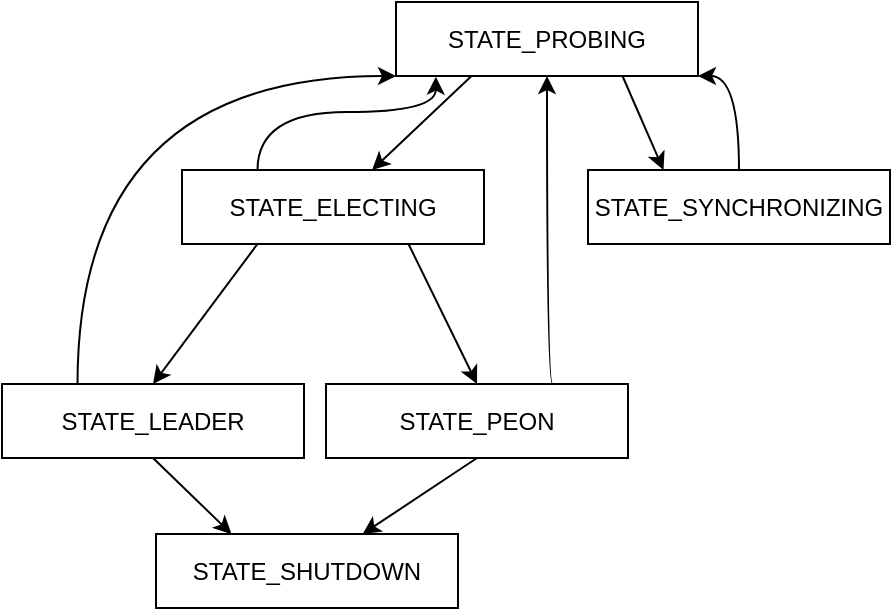 <mxfile version="13.9.9" type="device"><diagram id="zyCnlEJ88hlz73N4IvmI" name="第 1 页"><mxGraphModel dx="1088" dy="680" grid="0" gridSize="10" guides="1" tooltips="1" connect="1" arrows="1" fold="1" page="1" pageScale="1" pageWidth="827" pageHeight="1169" math="0" shadow="0"><root><mxCell id="0"/><mxCell id="1" parent="0"/><mxCell id="pdJ3Us6-3wYU5iiOpYky-16" style="edgeStyle=orthogonalEdgeStyle;curved=1;rounded=0;orthogonalLoop=1;jettySize=auto;html=1;exitX=0.5;exitY=0;exitDx=0;exitDy=0;entryX=1;entryY=1;entryDx=0;entryDy=0;" edge="1" parent="1" source="pdJ3Us6-3wYU5iiOpYky-3" target="pdJ3Us6-3wYU5iiOpYky-7"><mxGeometry relative="1" as="geometry"><Array as="points"><mxPoint x="490" y="214"/></Array></mxGeometry></mxCell><mxCell id="pdJ3Us6-3wYU5iiOpYky-25" style="rounded=0;orthogonalLoop=1;jettySize=auto;html=1;exitX=0.25;exitY=0;exitDx=0;exitDy=0;entryX=0.75;entryY=1;entryDx=0;entryDy=0;startArrow=classic;startFill=1;endArrow=none;endFill=0;" edge="1" parent="1" source="pdJ3Us6-3wYU5iiOpYky-3" target="pdJ3Us6-3wYU5iiOpYky-7"><mxGeometry relative="1" as="geometry"/></mxCell><mxCell id="pdJ3Us6-3wYU5iiOpYky-3" value="STATE_SYNCHRONIZING" style="rounded=0;whiteSpace=wrap;html=1;" vertex="1" parent="1"><mxGeometry x="414" y="261" width="151" height="37" as="geometry"/></mxCell><mxCell id="pdJ3Us6-3wYU5iiOpYky-21" style="rounded=0;orthogonalLoop=1;jettySize=auto;html=1;exitX=0.25;exitY=1;exitDx=0;exitDy=0;entryX=0.5;entryY=0;entryDx=0;entryDy=0;" edge="1" parent="1" source="pdJ3Us6-3wYU5iiOpYky-5" target="pdJ3Us6-3wYU5iiOpYky-8"><mxGeometry relative="1" as="geometry"/></mxCell><mxCell id="pdJ3Us6-3wYU5iiOpYky-22" style="edgeStyle=none;rounded=0;orthogonalLoop=1;jettySize=auto;html=1;exitX=0.75;exitY=1;exitDx=0;exitDy=0;entryX=0.5;entryY=0;entryDx=0;entryDy=0;" edge="1" parent="1" source="pdJ3Us6-3wYU5iiOpYky-5" target="pdJ3Us6-3wYU5iiOpYky-9"><mxGeometry relative="1" as="geometry"/></mxCell><mxCell id="pdJ3Us6-3wYU5iiOpYky-23" style="edgeStyle=orthogonalEdgeStyle;rounded=0;orthogonalLoop=1;jettySize=auto;html=1;exitX=0.25;exitY=0;exitDx=0;exitDy=0;entryX=0.132;entryY=1.009;entryDx=0;entryDy=0;entryPerimeter=0;curved=1;" edge="1" parent="1" source="pdJ3Us6-3wYU5iiOpYky-5" target="pdJ3Us6-3wYU5iiOpYky-7"><mxGeometry relative="1" as="geometry"><Array as="points"><mxPoint x="249" y="232"/><mxPoint x="338" y="232"/></Array></mxGeometry></mxCell><mxCell id="pdJ3Us6-3wYU5iiOpYky-5" value="&lt;span style=&quot;font-family: &amp;#34;helvetica&amp;#34;&quot;&gt;STATE_ELECTING&lt;/span&gt;" style="rounded=0;whiteSpace=wrap;html=1;" vertex="1" parent="1"><mxGeometry x="211" y="261" width="151" height="37" as="geometry"/></mxCell><mxCell id="pdJ3Us6-3wYU5iiOpYky-13" style="rounded=0;orthogonalLoop=1;jettySize=auto;html=1;exitX=0.25;exitY=1;exitDx=0;exitDy=0;" edge="1" parent="1" source="pdJ3Us6-3wYU5iiOpYky-7" target="pdJ3Us6-3wYU5iiOpYky-5"><mxGeometry relative="1" as="geometry"/></mxCell><mxCell id="pdJ3Us6-3wYU5iiOpYky-7" value="&lt;span style=&quot;font-family: &amp;#34;helvetica&amp;#34;&quot;&gt;STATE_PROBING&lt;/span&gt;" style="rounded=0;whiteSpace=wrap;html=1;" vertex="1" parent="1"><mxGeometry x="318" y="177" width="151" height="37" as="geometry"/></mxCell><mxCell id="pdJ3Us6-3wYU5iiOpYky-19" style="edgeStyle=orthogonalEdgeStyle;curved=1;rounded=0;orthogonalLoop=1;jettySize=auto;html=1;exitX=0.25;exitY=0;exitDx=0;exitDy=0;entryX=0;entryY=1;entryDx=0;entryDy=0;" edge="1" parent="1" source="pdJ3Us6-3wYU5iiOpYky-8" target="pdJ3Us6-3wYU5iiOpYky-7"><mxGeometry relative="1" as="geometry"><Array as="points"><mxPoint x="159" y="214"/></Array></mxGeometry></mxCell><mxCell id="pdJ3Us6-3wYU5iiOpYky-26" style="edgeStyle=none;rounded=0;orthogonalLoop=1;jettySize=auto;html=1;exitX=0.5;exitY=1;exitDx=0;exitDy=0;entryX=0.25;entryY=0;entryDx=0;entryDy=0;startArrow=none;startFill=0;endArrow=classic;endFill=1;" edge="1" parent="1" source="pdJ3Us6-3wYU5iiOpYky-8" target="pdJ3Us6-3wYU5iiOpYky-10"><mxGeometry relative="1" as="geometry"/></mxCell><mxCell id="pdJ3Us6-3wYU5iiOpYky-8" value="&lt;span style=&quot;font-family: &amp;#34;helvetica&amp;#34;&quot;&gt;STATE_LEADER&lt;/span&gt;" style="rounded=0;whiteSpace=wrap;html=1;" vertex="1" parent="1"><mxGeometry x="121" y="368" width="151" height="37" as="geometry"/></mxCell><mxCell id="pdJ3Us6-3wYU5iiOpYky-14" style="edgeStyle=orthogonalEdgeStyle;curved=1;rounded=0;orthogonalLoop=1;jettySize=auto;html=1;exitX=0.75;exitY=0;exitDx=0;exitDy=0;entryX=0.5;entryY=1;entryDx=0;entryDy=0;" edge="1" parent="1" source="pdJ3Us6-3wYU5iiOpYky-9" target="pdJ3Us6-3wYU5iiOpYky-7"><mxGeometry relative="1" as="geometry"><Array as="points"><mxPoint x="394" y="368"/></Array></mxGeometry></mxCell><mxCell id="pdJ3Us6-3wYU5iiOpYky-27" style="edgeStyle=none;rounded=0;orthogonalLoop=1;jettySize=auto;html=1;exitX=0.5;exitY=1;exitDx=0;exitDy=0;startArrow=none;startFill=0;endArrow=classic;endFill=1;" edge="1" parent="1" source="pdJ3Us6-3wYU5iiOpYky-9" target="pdJ3Us6-3wYU5iiOpYky-10"><mxGeometry relative="1" as="geometry"/></mxCell><mxCell id="pdJ3Us6-3wYU5iiOpYky-9" value="&lt;span style=&quot;font-family: &amp;#34;helvetica&amp;#34;&quot;&gt;STATE_PEON&lt;/span&gt;" style="rounded=0;whiteSpace=wrap;html=1;" vertex="1" parent="1"><mxGeometry x="283" y="368" width="151" height="37" as="geometry"/></mxCell><mxCell id="pdJ3Us6-3wYU5iiOpYky-10" value="&lt;span style=&quot;font-family: &amp;#34;helvetica&amp;#34;&quot;&gt;STATE_SHUTDOWN&lt;/span&gt;" style="rounded=0;whiteSpace=wrap;html=1;" vertex="1" parent="1"><mxGeometry x="198" y="443" width="151" height="37" as="geometry"/></mxCell></root></mxGraphModel></diagram></mxfile>